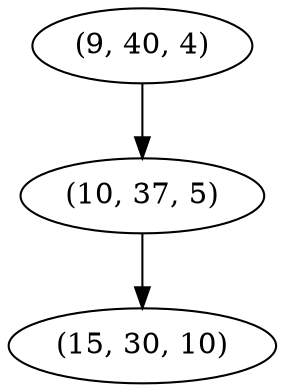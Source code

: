 digraph tree {
    "(9, 40, 4)";
    "(10, 37, 5)";
    "(15, 30, 10)";
    "(9, 40, 4)" -> "(10, 37, 5)";
    "(10, 37, 5)" -> "(15, 30, 10)";
}
